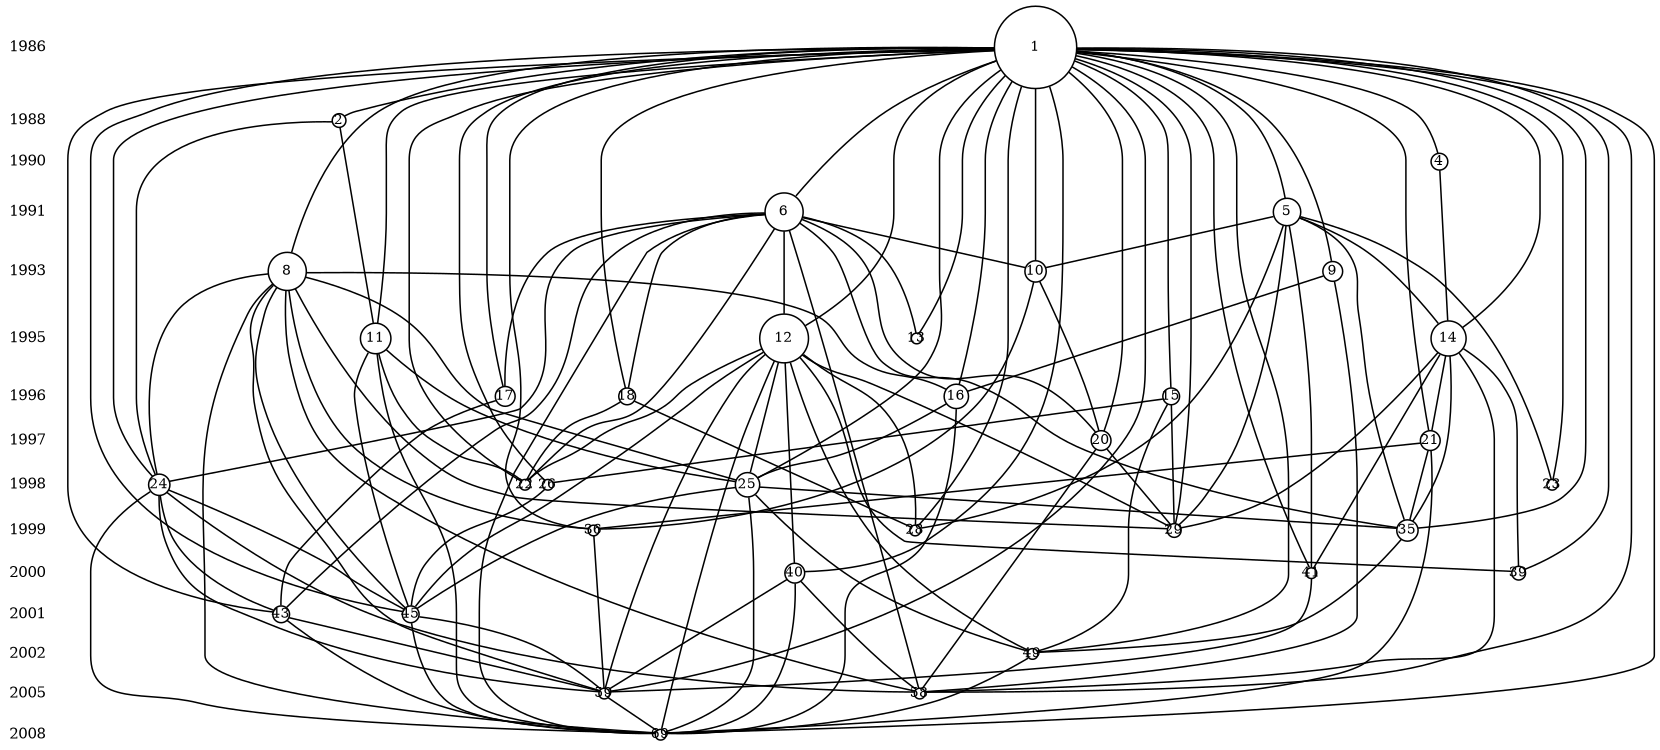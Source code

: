 digraph test {
	ranksep=0.2;
	nodesep=0.1;
	size="11.0729166666667,5.26041666666667";
	ratio="fill";
	node [fixedsize="true", fontsize="9", shape="circle"];
	edge [arrowhead="none", arrowsize="0.6", arrowtail="normal"];
	y1986 [fontsize="10", height="0.1668", label="1986", margin="0", rank="1986", shape="plaintext", width="0.398147893333333"];
	y1988 [fontsize="10", height="0.1668", label="1988", margin="0", rank="1988", shape="plaintext", width="0.398147893333333"];
	y1990 [fontsize="10", height="0.1668", label="1990", margin="0", rank="1990", shape="plaintext", width="0.398147893333333"];
	y1991 [fontsize="10", height="0.1668", label="1991", margin="0", rank="1991", shape="plaintext", width="0.398147893333333"];
	y1993 [fontsize="10", height="0.1668", label="1993", margin="0", rank="1993", shape="plaintext", width="0.398147893333333"];
	y1995 [fontsize="10", height="0.1668", label="1995", margin="0", rank="1995", shape="plaintext", width="0.398147893333333"];
	y1996 [fontsize="10", height="0.1668", label="1996", margin="0", rank="1996", shape="plaintext", width="0.398147893333333"];
	y1997 [fontsize="10", height="0.1668", label="1997", margin="0", rank="1997", shape="plaintext", width="0.398147893333333"];
	y1998 [fontsize="10", height="0.1668", label="1998", margin="0", rank="1998", shape="plaintext", width="0.398147893333333"];
	y1999 [fontsize="10", height="0.1668", label="1999", margin="0", rank="1999", shape="plaintext", width="0.398147893333333"];
	y2000 [fontsize="10", height="0.1668", label="2000", margin="0", rank="2000", shape="plaintext", width="0.398147893333333"];
	y2001 [fontsize="10", height="0.1668", label="2001", margin="0", rank="2001", shape="plaintext", width="0.398147893333333"];
	y2002 [fontsize="10", height="0.1668", label="2002", margin="0", rank="2002", shape="plaintext", width="0.398147893333333"];
	y2005 [fontsize="10", height="0.1668", label="2005", margin="0", rank="2005", shape="plaintext", width="0.398147893333333"];
	y2008 [fontsize="10", height="0.1668", label="2008", margin="0", rank="2008", shape="plaintext", width="0.398147893333333"];
	n21 [URL="21", height="0.1", label="22", rank="1998", style="", width="0.1"];
	n7 [URL="7", height="0.342326598440729", label="8", rank="1993", style="", width="0.342326598440729"];
	n15 [URL="15", height="0.21650635094611", label="16", rank="1996", style="", width="0.21650635094611"];
	n23 [URL="23", height="0.197642353760524", label="24", rank="1998", style="", width="0.197642353760524"];
	n24 [URL="24", height="0.21650635094611", label="25", rank="1998", style="", width="0.21650635094611"];
	n28 [URL="28", height="0.125", label="29", rank="1999", style="", width="0.125"];
	n35 [URL="35", height="0.1", label="36", rank="1999", style="", width="0.1"];
	n44 [URL="44", height="0.153093108923949", label="45", rank="2001", style="", width="0.153093108923949"];
	n57 [URL="57", height="0.1", label="58", rank="2005", style="", width="0.1"];
	n58 [URL="58", height="0.1", label="59", rank="2005", style="", width="0.1"];
	n68 [URL="68", height="0.1", label="69", rank="2008", style="", width="0.1"];
	n16 [URL="16", height="0.176776695296637", label="17", rank="1996", style="", width="0.176776695296637"];
	n42 [URL="42", height="0.153093108923949", label="43", rank="2001", style="", width="0.153093108923949"];
	n27 [URL="27", height="0.1", label="28", rank="1999", style="", width="0.1"];
	n20 [URL="20", height="0.176776695296637", label="21", rank="1997", style="", width="0.176776695296637"];
	n34 [URL="34", height="0.197642353760524", label="35", rank="1999", style="", width="0.197642353760524"];
	n10 [URL="10", height="0.279508497187474", label="11", rank="1995", style="", width="0.279508497187474"];
	n11 [URL="11", height="0.450693909432999", label="12", rank="1995", style="", width="0.450693909432999"];
	n38 [URL="38", height="0.125", label="39", rank="2000", style="", width="0.125"];
	n39 [URL="39", height="0.176776695296637", label="40", rank="2000", style="", width="0.176776695296637"];
	n48 [URL="48", height="0.1", label="49", rank="2002", style="", width="0.1"];
	n12 [URL="12", height="0.1", label="13", rank="1995", style="", width="0.1"];
	n19 [URL="19", height="0.176776695296637", label="20", rank="1997", style="", width="0.176776695296637"];
	n17 [URL="17", height="0.153093108923949", label="18", rank="1996", style="", width="0.153093108923949"];
	n1 [URL="1", height="0.125", label="2", rank="1988", style="", width="0.125"];
	n25 [URL="25", height="0.1", label="26", rank="1998", style="", width="0.1"];
	n40 [URL="40", height="0.1", label="41", rank="2000", style="", width="0.1"];
	n14 [URL="14", height="0.153093108923949", label="15", rank="1996", style="", width="0.153093108923949"];
	n22 [URL="22", height="0.1", label="23", rank="1998", style="", width="0.1"];
	n0 [URL="0", height="0.75", label="1", rank="1986", style="", width="0.75"];
	n3 [URL="3", height="0.153093108923949", label="4", rank="1990", style="", width="0.153093108923949"];
	n4 [URL="4", height="0.25", label="5", rank="1991", style="", width="0.25"];
	n5 [URL="5", height="0.342326598440729", label="6", rank="1991", style="", width="0.342326598440729"];
	n8 [URL="8", height="0.176776695296637", label="9", rank="1993", style="", width="0.176776695296637"];
	n9 [URL="9", height="0.197642353760524", label="10", rank="1993", style="", width="0.197642353760524"];
	n13 [URL="13", height="0.318688719599549", label="14", rank="1995", style="", width="0.318688719599549"];
	n0 -> n1;
	n0 -> n10;
	n0 -> n11;
	n0 -> n12;
	n0 -> n13;
	n0 -> n14;
	n0 -> n15;
	n0 -> n16;
	n0 -> n17;
	n0 -> n19;
	n0 -> n20;
	n0 -> n21;
	n0 -> n22;
	n0 -> n23;
	n0 -> n24;
	n0 -> n25;
	n0 -> n27;
	n0 -> n28;
	n0 -> n3;
	n0 -> n34;
	n0 -> n35;
	n0 -> n38;
	n0 -> n39;
	n0 -> n4;
	n0 -> n40;
	n0 -> n42;
	n0 -> n44;
	n0 -> n48;
	n0 -> n5;
	n0 -> n57;
	n0 -> n58;
	n0 -> n68;
	n0 -> n7;
	n0 -> n8;
	n0 -> n9;
	n1 -> n10;
	n1 -> n23;
	n10 -> n21;
	n10 -> n24;
	n10 -> n44;
	n10 -> n68;
	n11 -> n21;
	n11 -> n24;
	n11 -> n27;
	n11 -> n28;
	n11 -> n38;
	n11 -> n39;
	n11 -> n44;
	n11 -> n48;
	n11 -> n58;
	n11 -> n68;
	n13 -> n20;
	n13 -> n28;
	n13 -> n34;
	n13 -> n38;
	n13 -> n40;
	n13 -> n57;
	n14 -> n25;
	n14 -> n28;
	n14 -> n48;
	n15 -> n24;
	n15 -> n68;
	n16 -> n42;
	n17 -> n21;
	n17 -> n27;
	n19 -> n28;
	n19 -> n57;
	n20 -> n34;
	n20 -> n35;
	n20 -> n68;
	n23 -> n42;
	n23 -> n44;
	n23 -> n57;
	n23 -> n58;
	n23 -> n68;
	n24 -> n34;
	n24 -> n44;
	n24 -> n48;
	n24 -> n68;
	n25 -> n44;
	n3 -> n13;
	n34 -> n48;
	n35 -> n58;
	n39 -> n57;
	n39 -> n58;
	n39 -> n68;
	n4 -> n13;
	n4 -> n22;
	n4 -> n27;
	n4 -> n28;
	n4 -> n34;
	n4 -> n40;
	n4 -> n9;
	n40 -> n58;
	n42 -> n58;
	n42 -> n68;
	n44 -> n58;
	n44 -> n68;
	n48 -> n68;
	n5 -> n11;
	n5 -> n12;
	n5 -> n16;
	n5 -> n17;
	n5 -> n19;
	n5 -> n21;
	n5 -> n23;
	n5 -> n34;
	n5 -> n42;
	n5 -> n57;
	n5 -> n68;
	n5 -> n9;
	n58 -> n68;
	n7 -> n15;
	n7 -> n23;
	n7 -> n24;
	n7 -> n28;
	n7 -> n35;
	n7 -> n44;
	n7 -> n57;
	n7 -> n58;
	n7 -> n68;
	n8 -> n15;
	n8 -> n57;
	n9 -> n19;
	n9 -> n35;
	y1986 -> y1988 [arrowhead="normal", arrowtail="none", color="white", style="invis"];
	y1988 -> y1990 [arrowhead="normal", arrowtail="none", color="white", style="invis"];
	y1990 -> y1991 [arrowhead="normal", arrowtail="none", color="white", style="invis"];
	y1991 -> y1993 [arrowhead="normal", arrowtail="none", color="white", style="invis"];
	y1993 -> y1995 [arrowhead="normal", arrowtail="none", color="white", style="invis"];
	y1995 -> y1996 [arrowhead="normal", arrowtail="none", color="white", style="invis"];
	y1996 -> y1997 [arrowhead="normal", arrowtail="none", color="white", style="invis"];
	y1997 -> y1998 [arrowhead="normal", arrowtail="none", color="white", style="invis"];
	y1998 -> y1999 [arrowhead="normal", arrowtail="none", color="white", style="invis"];
	y1999 -> y2000 [arrowhead="normal", arrowtail="none", color="white", style="invis"];
	y2000 -> y2001 [arrowhead="normal", arrowtail="none", color="white", style="invis"];
	y2001 -> y2002 [arrowhead="normal", arrowtail="none", color="white", style="invis"];
	y2002 -> y2005 [arrowhead="normal", arrowtail="none", color="white", style="invis"];
	y2005 -> y2008 [arrowhead="normal", arrowtail="none", color="white", style="invis"];
	{rank=same; y2005; n57; n58}
	{rank=same; y1990; n3}
	{rank=same; y1991; n4; n5}
	{rank=same; y2002; n48}
	{rank=same; y2000; n38; n39; n40}
	{rank=same; y1996; n15; n16; n17; n14}
	{rank=same; y1999; n28; n35; n27; n34}
	{rank=same; y1995; n10; n11; n12; n13}
	{rank=same; y1993; n7; n8; n9}
	{rank=same; y2008; n68}
	{rank=same; y2001; n44; n42}
	{rank=same; y1988; n1}
	{rank=same; y1997; n20; n19}
	{rank=same; y1998; n21; n23; n24; n25; n22}
	{rank=same; y1986; n0}
}
